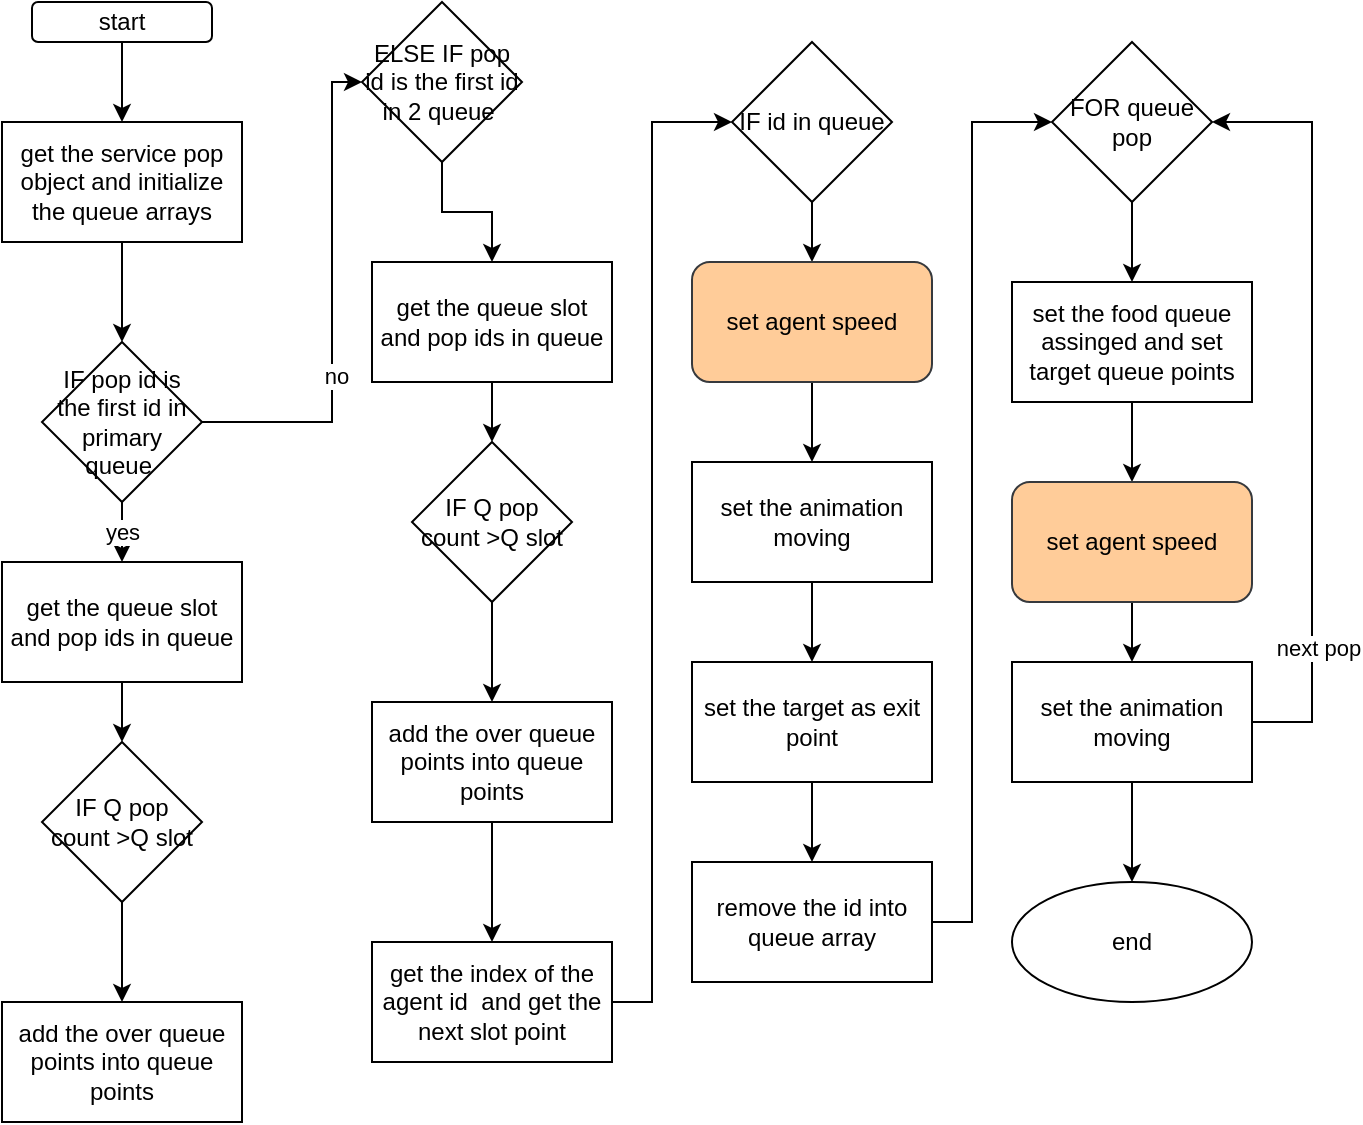 <mxfile version="17.5.0" type="github">
  <diagram id="LH6K80gbI8aFVMVwewlE" name="Page-1">
    <mxGraphModel dx="1038" dy="579" grid="1" gridSize="10" guides="1" tooltips="1" connect="1" arrows="1" fold="1" page="1" pageScale="1" pageWidth="850" pageHeight="1100" math="0" shadow="0">
      <root>
        <mxCell id="0" />
        <mxCell id="1" parent="0" />
        <mxCell id="_u6aRXxbpCAiSyQHCyQ8-3" value="" style="edgeStyle=orthogonalEdgeStyle;rounded=0;orthogonalLoop=1;jettySize=auto;html=1;" edge="1" parent="1" source="_u6aRXxbpCAiSyQHCyQ8-1" target="_u6aRXxbpCAiSyQHCyQ8-2">
          <mxGeometry relative="1" as="geometry" />
        </mxCell>
        <mxCell id="_u6aRXxbpCAiSyQHCyQ8-1" value="start" style="rounded=1;whiteSpace=wrap;html=1;" vertex="1" parent="1">
          <mxGeometry x="80" y="30" width="90" height="20" as="geometry" />
        </mxCell>
        <mxCell id="_u6aRXxbpCAiSyQHCyQ8-5" value="" style="edgeStyle=orthogonalEdgeStyle;rounded=0;orthogonalLoop=1;jettySize=auto;html=1;" edge="1" parent="1" source="_u6aRXxbpCAiSyQHCyQ8-2" target="_u6aRXxbpCAiSyQHCyQ8-4">
          <mxGeometry relative="1" as="geometry" />
        </mxCell>
        <mxCell id="_u6aRXxbpCAiSyQHCyQ8-2" value="get the service pop object and initialize the queue arrays" style="rounded=0;whiteSpace=wrap;html=1;" vertex="1" parent="1">
          <mxGeometry x="65" y="90" width="120" height="60" as="geometry" />
        </mxCell>
        <mxCell id="_u6aRXxbpCAiSyQHCyQ8-7" value="yes" style="edgeStyle=orthogonalEdgeStyle;rounded=0;orthogonalLoop=1;jettySize=auto;html=1;" edge="1" parent="1" source="_u6aRXxbpCAiSyQHCyQ8-4" target="_u6aRXxbpCAiSyQHCyQ8-6">
          <mxGeometry relative="1" as="geometry" />
        </mxCell>
        <mxCell id="_u6aRXxbpCAiSyQHCyQ8-13" value="" style="edgeStyle=orthogonalEdgeStyle;rounded=0;orthogonalLoop=1;jettySize=auto;html=1;" edge="1" parent="1" source="_u6aRXxbpCAiSyQHCyQ8-4" target="_u6aRXxbpCAiSyQHCyQ8-12">
          <mxGeometry relative="1" as="geometry">
            <Array as="points">
              <mxPoint x="230" y="240" />
              <mxPoint x="230" y="70" />
            </Array>
          </mxGeometry>
        </mxCell>
        <mxCell id="_u6aRXxbpCAiSyQHCyQ8-14" value="no" style="edgeLabel;html=1;align=center;verticalAlign=middle;resizable=0;points=[];" vertex="1" connectable="0" parent="_u6aRXxbpCAiSyQHCyQ8-13">
          <mxGeometry x="-0.294" y="-2" relative="1" as="geometry">
            <mxPoint as="offset" />
          </mxGeometry>
        </mxCell>
        <mxCell id="_u6aRXxbpCAiSyQHCyQ8-4" value="IF pop id is the first id in primary queue&amp;nbsp;" style="rhombus;whiteSpace=wrap;html=1;rounded=0;" vertex="1" parent="1">
          <mxGeometry x="85" y="200" width="80" height="80" as="geometry" />
        </mxCell>
        <mxCell id="_u6aRXxbpCAiSyQHCyQ8-9" value="" style="edgeStyle=orthogonalEdgeStyle;rounded=0;orthogonalLoop=1;jettySize=auto;html=1;" edge="1" parent="1" source="_u6aRXxbpCAiSyQHCyQ8-6" target="_u6aRXxbpCAiSyQHCyQ8-8">
          <mxGeometry relative="1" as="geometry" />
        </mxCell>
        <mxCell id="_u6aRXxbpCAiSyQHCyQ8-6" value="get the queue slot and pop ids in queue" style="whiteSpace=wrap;html=1;rounded=0;" vertex="1" parent="1">
          <mxGeometry x="65" y="310" width="120" height="60" as="geometry" />
        </mxCell>
        <mxCell id="_u6aRXxbpCAiSyQHCyQ8-11" value="" style="edgeStyle=orthogonalEdgeStyle;rounded=0;orthogonalLoop=1;jettySize=auto;html=1;" edge="1" parent="1" source="_u6aRXxbpCAiSyQHCyQ8-8" target="_u6aRXxbpCAiSyQHCyQ8-10">
          <mxGeometry relative="1" as="geometry" />
        </mxCell>
        <mxCell id="_u6aRXxbpCAiSyQHCyQ8-8" value="IF Q pop count &amp;gt;Q slot" style="rhombus;whiteSpace=wrap;html=1;rounded=0;" vertex="1" parent="1">
          <mxGeometry x="85" y="400" width="80" height="80" as="geometry" />
        </mxCell>
        <mxCell id="_u6aRXxbpCAiSyQHCyQ8-10" value="add the over queue points into queue points" style="whiteSpace=wrap;html=1;rounded=0;" vertex="1" parent="1">
          <mxGeometry x="65" y="530" width="120" height="60" as="geometry" />
        </mxCell>
        <mxCell id="_u6aRXxbpCAiSyQHCyQ8-18" value="" style="edgeStyle=orthogonalEdgeStyle;rounded=0;orthogonalLoop=1;jettySize=auto;html=1;" edge="1" parent="1" source="_u6aRXxbpCAiSyQHCyQ8-12" target="_u6aRXxbpCAiSyQHCyQ8-15">
          <mxGeometry relative="1" as="geometry" />
        </mxCell>
        <mxCell id="_u6aRXxbpCAiSyQHCyQ8-12" value="ELSE IF pop id is the first id in 2 queue&amp;nbsp;" style="rhombus;whiteSpace=wrap;html=1;rounded=0;" vertex="1" parent="1">
          <mxGeometry x="245" y="30" width="80" height="80" as="geometry" />
        </mxCell>
        <mxCell id="_u6aRXxbpCAiSyQHCyQ8-19" value="" style="edgeStyle=orthogonalEdgeStyle;rounded=0;orthogonalLoop=1;jettySize=auto;html=1;" edge="1" parent="1" source="_u6aRXxbpCAiSyQHCyQ8-15" target="_u6aRXxbpCAiSyQHCyQ8-16">
          <mxGeometry relative="1" as="geometry" />
        </mxCell>
        <mxCell id="_u6aRXxbpCAiSyQHCyQ8-15" value="get the queue slot and pop ids in queue" style="whiteSpace=wrap;html=1;rounded=0;" vertex="1" parent="1">
          <mxGeometry x="250" y="160" width="120" height="60" as="geometry" />
        </mxCell>
        <mxCell id="_u6aRXxbpCAiSyQHCyQ8-20" value="" style="edgeStyle=orthogonalEdgeStyle;rounded=0;orthogonalLoop=1;jettySize=auto;html=1;" edge="1" parent="1" source="_u6aRXxbpCAiSyQHCyQ8-16" target="_u6aRXxbpCAiSyQHCyQ8-17">
          <mxGeometry relative="1" as="geometry" />
        </mxCell>
        <mxCell id="_u6aRXxbpCAiSyQHCyQ8-16" value="IF Q pop count &amp;gt;Q slot" style="rhombus;whiteSpace=wrap;html=1;rounded=0;" vertex="1" parent="1">
          <mxGeometry x="270" y="250" width="80" height="80" as="geometry" />
        </mxCell>
        <mxCell id="_u6aRXxbpCAiSyQHCyQ8-22" value="" style="edgeStyle=orthogonalEdgeStyle;rounded=0;orthogonalLoop=1;jettySize=auto;html=1;" edge="1" parent="1" source="_u6aRXxbpCAiSyQHCyQ8-17" target="_u6aRXxbpCAiSyQHCyQ8-21">
          <mxGeometry relative="1" as="geometry" />
        </mxCell>
        <mxCell id="_u6aRXxbpCAiSyQHCyQ8-17" value="add the over queue points into queue points" style="whiteSpace=wrap;html=1;rounded=0;" vertex="1" parent="1">
          <mxGeometry x="250" y="380" width="120" height="60" as="geometry" />
        </mxCell>
        <mxCell id="_u6aRXxbpCAiSyQHCyQ8-24" value="" style="edgeStyle=orthogonalEdgeStyle;rounded=0;orthogonalLoop=1;jettySize=auto;html=1;" edge="1" parent="1" source="_u6aRXxbpCAiSyQHCyQ8-21" target="_u6aRXxbpCAiSyQHCyQ8-23">
          <mxGeometry relative="1" as="geometry">
            <Array as="points">
              <mxPoint x="390" y="530" />
              <mxPoint x="390" y="90" />
            </Array>
          </mxGeometry>
        </mxCell>
        <mxCell id="_u6aRXxbpCAiSyQHCyQ8-21" value="get the index of the agent id&amp;nbsp; and get the next slot point" style="whiteSpace=wrap;html=1;rounded=0;" vertex="1" parent="1">
          <mxGeometry x="250" y="500" width="120" height="60" as="geometry" />
        </mxCell>
        <mxCell id="_u6aRXxbpCAiSyQHCyQ8-26" value="" style="edgeStyle=orthogonalEdgeStyle;rounded=0;orthogonalLoop=1;jettySize=auto;html=1;" edge="1" parent="1" source="_u6aRXxbpCAiSyQHCyQ8-23" target="_u6aRXxbpCAiSyQHCyQ8-25">
          <mxGeometry relative="1" as="geometry" />
        </mxCell>
        <mxCell id="_u6aRXxbpCAiSyQHCyQ8-23" value="IF id in queue" style="rhombus;whiteSpace=wrap;html=1;rounded=0;" vertex="1" parent="1">
          <mxGeometry x="430" y="50" width="80" height="80" as="geometry" />
        </mxCell>
        <mxCell id="_u6aRXxbpCAiSyQHCyQ8-28" value="" style="edgeStyle=orthogonalEdgeStyle;rounded=0;orthogonalLoop=1;jettySize=auto;html=1;" edge="1" parent="1" source="_u6aRXxbpCAiSyQHCyQ8-25" target="_u6aRXxbpCAiSyQHCyQ8-27">
          <mxGeometry relative="1" as="geometry" />
        </mxCell>
        <mxCell id="_u6aRXxbpCAiSyQHCyQ8-25" value="set agent speed" style="rounded=1;whiteSpace=wrap;html=1;fillColor=#ffcc99;strokeColor=#36393d;" vertex="1" parent="1">
          <mxGeometry x="410" y="160" width="120" height="60" as="geometry" />
        </mxCell>
        <mxCell id="_u6aRXxbpCAiSyQHCyQ8-30" value="" style="edgeStyle=orthogonalEdgeStyle;rounded=0;orthogonalLoop=1;jettySize=auto;html=1;" edge="1" parent="1" source="_u6aRXxbpCAiSyQHCyQ8-27" target="_u6aRXxbpCAiSyQHCyQ8-29">
          <mxGeometry relative="1" as="geometry" />
        </mxCell>
        <mxCell id="_u6aRXxbpCAiSyQHCyQ8-27" value="set the animation moving" style="rounded=0;whiteSpace=wrap;html=1;" vertex="1" parent="1">
          <mxGeometry x="410" y="260" width="120" height="60" as="geometry" />
        </mxCell>
        <mxCell id="_u6aRXxbpCAiSyQHCyQ8-32" value="" style="edgeStyle=orthogonalEdgeStyle;rounded=0;orthogonalLoop=1;jettySize=auto;html=1;" edge="1" parent="1" source="_u6aRXxbpCAiSyQHCyQ8-29" target="_u6aRXxbpCAiSyQHCyQ8-31">
          <mxGeometry relative="1" as="geometry" />
        </mxCell>
        <mxCell id="_u6aRXxbpCAiSyQHCyQ8-29" value="set the target as exit point" style="whiteSpace=wrap;html=1;rounded=0;" vertex="1" parent="1">
          <mxGeometry x="410" y="360" width="120" height="60" as="geometry" />
        </mxCell>
        <mxCell id="_u6aRXxbpCAiSyQHCyQ8-34" value="" style="edgeStyle=orthogonalEdgeStyle;rounded=0;orthogonalLoop=1;jettySize=auto;html=1;" edge="1" parent="1" source="_u6aRXxbpCAiSyQHCyQ8-31" target="_u6aRXxbpCAiSyQHCyQ8-33">
          <mxGeometry relative="1" as="geometry">
            <Array as="points">
              <mxPoint x="550" y="490" />
              <mxPoint x="550" y="90" />
            </Array>
          </mxGeometry>
        </mxCell>
        <mxCell id="_u6aRXxbpCAiSyQHCyQ8-31" value="remove the id into queue array" style="whiteSpace=wrap;html=1;rounded=0;" vertex="1" parent="1">
          <mxGeometry x="410" y="460" width="120" height="60" as="geometry" />
        </mxCell>
        <mxCell id="_u6aRXxbpCAiSyQHCyQ8-36" value="" style="edgeStyle=orthogonalEdgeStyle;rounded=0;orthogonalLoop=1;jettySize=auto;html=1;" edge="1" parent="1" source="_u6aRXxbpCAiSyQHCyQ8-33" target="_u6aRXxbpCAiSyQHCyQ8-35">
          <mxGeometry relative="1" as="geometry" />
        </mxCell>
        <mxCell id="_u6aRXxbpCAiSyQHCyQ8-33" value="FOR queue pop" style="rhombus;whiteSpace=wrap;html=1;rounded=0;" vertex="1" parent="1">
          <mxGeometry x="590" y="50" width="80" height="80" as="geometry" />
        </mxCell>
        <mxCell id="_u6aRXxbpCAiSyQHCyQ8-40" value="" style="edgeStyle=orthogonalEdgeStyle;rounded=0;orthogonalLoop=1;jettySize=auto;html=1;" edge="1" parent="1" source="_u6aRXxbpCAiSyQHCyQ8-35" target="_u6aRXxbpCAiSyQHCyQ8-39">
          <mxGeometry relative="1" as="geometry" />
        </mxCell>
        <mxCell id="_u6aRXxbpCAiSyQHCyQ8-35" value="set the food queue assinged and set target queue points" style="whiteSpace=wrap;html=1;rounded=0;" vertex="1" parent="1">
          <mxGeometry x="570" y="170" width="120" height="60" as="geometry" />
        </mxCell>
        <mxCell id="_u6aRXxbpCAiSyQHCyQ8-44" value="" style="edgeStyle=orthogonalEdgeStyle;rounded=0;orthogonalLoop=1;jettySize=auto;html=1;" edge="1" parent="1" source="_u6aRXxbpCAiSyQHCyQ8-39" target="_u6aRXxbpCAiSyQHCyQ8-43">
          <mxGeometry relative="1" as="geometry" />
        </mxCell>
        <mxCell id="_u6aRXxbpCAiSyQHCyQ8-39" value="set agent speed" style="rounded=1;whiteSpace=wrap;html=1;fillColor=#ffcc99;strokeColor=#36393d;" vertex="1" parent="1">
          <mxGeometry x="570" y="270" width="120" height="60" as="geometry" />
        </mxCell>
        <mxCell id="_u6aRXxbpCAiSyQHCyQ8-45" style="edgeStyle=orthogonalEdgeStyle;rounded=0;orthogonalLoop=1;jettySize=auto;html=1;entryX=1;entryY=0.5;entryDx=0;entryDy=0;" edge="1" parent="1" source="_u6aRXxbpCAiSyQHCyQ8-43" target="_u6aRXxbpCAiSyQHCyQ8-33">
          <mxGeometry relative="1" as="geometry">
            <Array as="points">
              <mxPoint x="720" y="390" />
              <mxPoint x="720" y="90" />
            </Array>
          </mxGeometry>
        </mxCell>
        <mxCell id="_u6aRXxbpCAiSyQHCyQ8-48" value="next pop" style="edgeLabel;html=1;align=center;verticalAlign=middle;resizable=0;points=[];" vertex="1" connectable="0" parent="_u6aRXxbpCAiSyQHCyQ8-45">
          <mxGeometry x="-0.647" y="-3" relative="1" as="geometry">
            <mxPoint as="offset" />
          </mxGeometry>
        </mxCell>
        <mxCell id="_u6aRXxbpCAiSyQHCyQ8-47" value="" style="edgeStyle=orthogonalEdgeStyle;rounded=0;orthogonalLoop=1;jettySize=auto;html=1;" edge="1" parent="1" source="_u6aRXxbpCAiSyQHCyQ8-43" target="_u6aRXxbpCAiSyQHCyQ8-46">
          <mxGeometry relative="1" as="geometry" />
        </mxCell>
        <mxCell id="_u6aRXxbpCAiSyQHCyQ8-43" value="set the animation moving" style="rounded=0;whiteSpace=wrap;html=1;" vertex="1" parent="1">
          <mxGeometry x="570" y="360" width="120" height="60" as="geometry" />
        </mxCell>
        <mxCell id="_u6aRXxbpCAiSyQHCyQ8-46" value="end" style="ellipse;whiteSpace=wrap;html=1;rounded=0;" vertex="1" parent="1">
          <mxGeometry x="570" y="470" width="120" height="60" as="geometry" />
        </mxCell>
      </root>
    </mxGraphModel>
  </diagram>
</mxfile>
